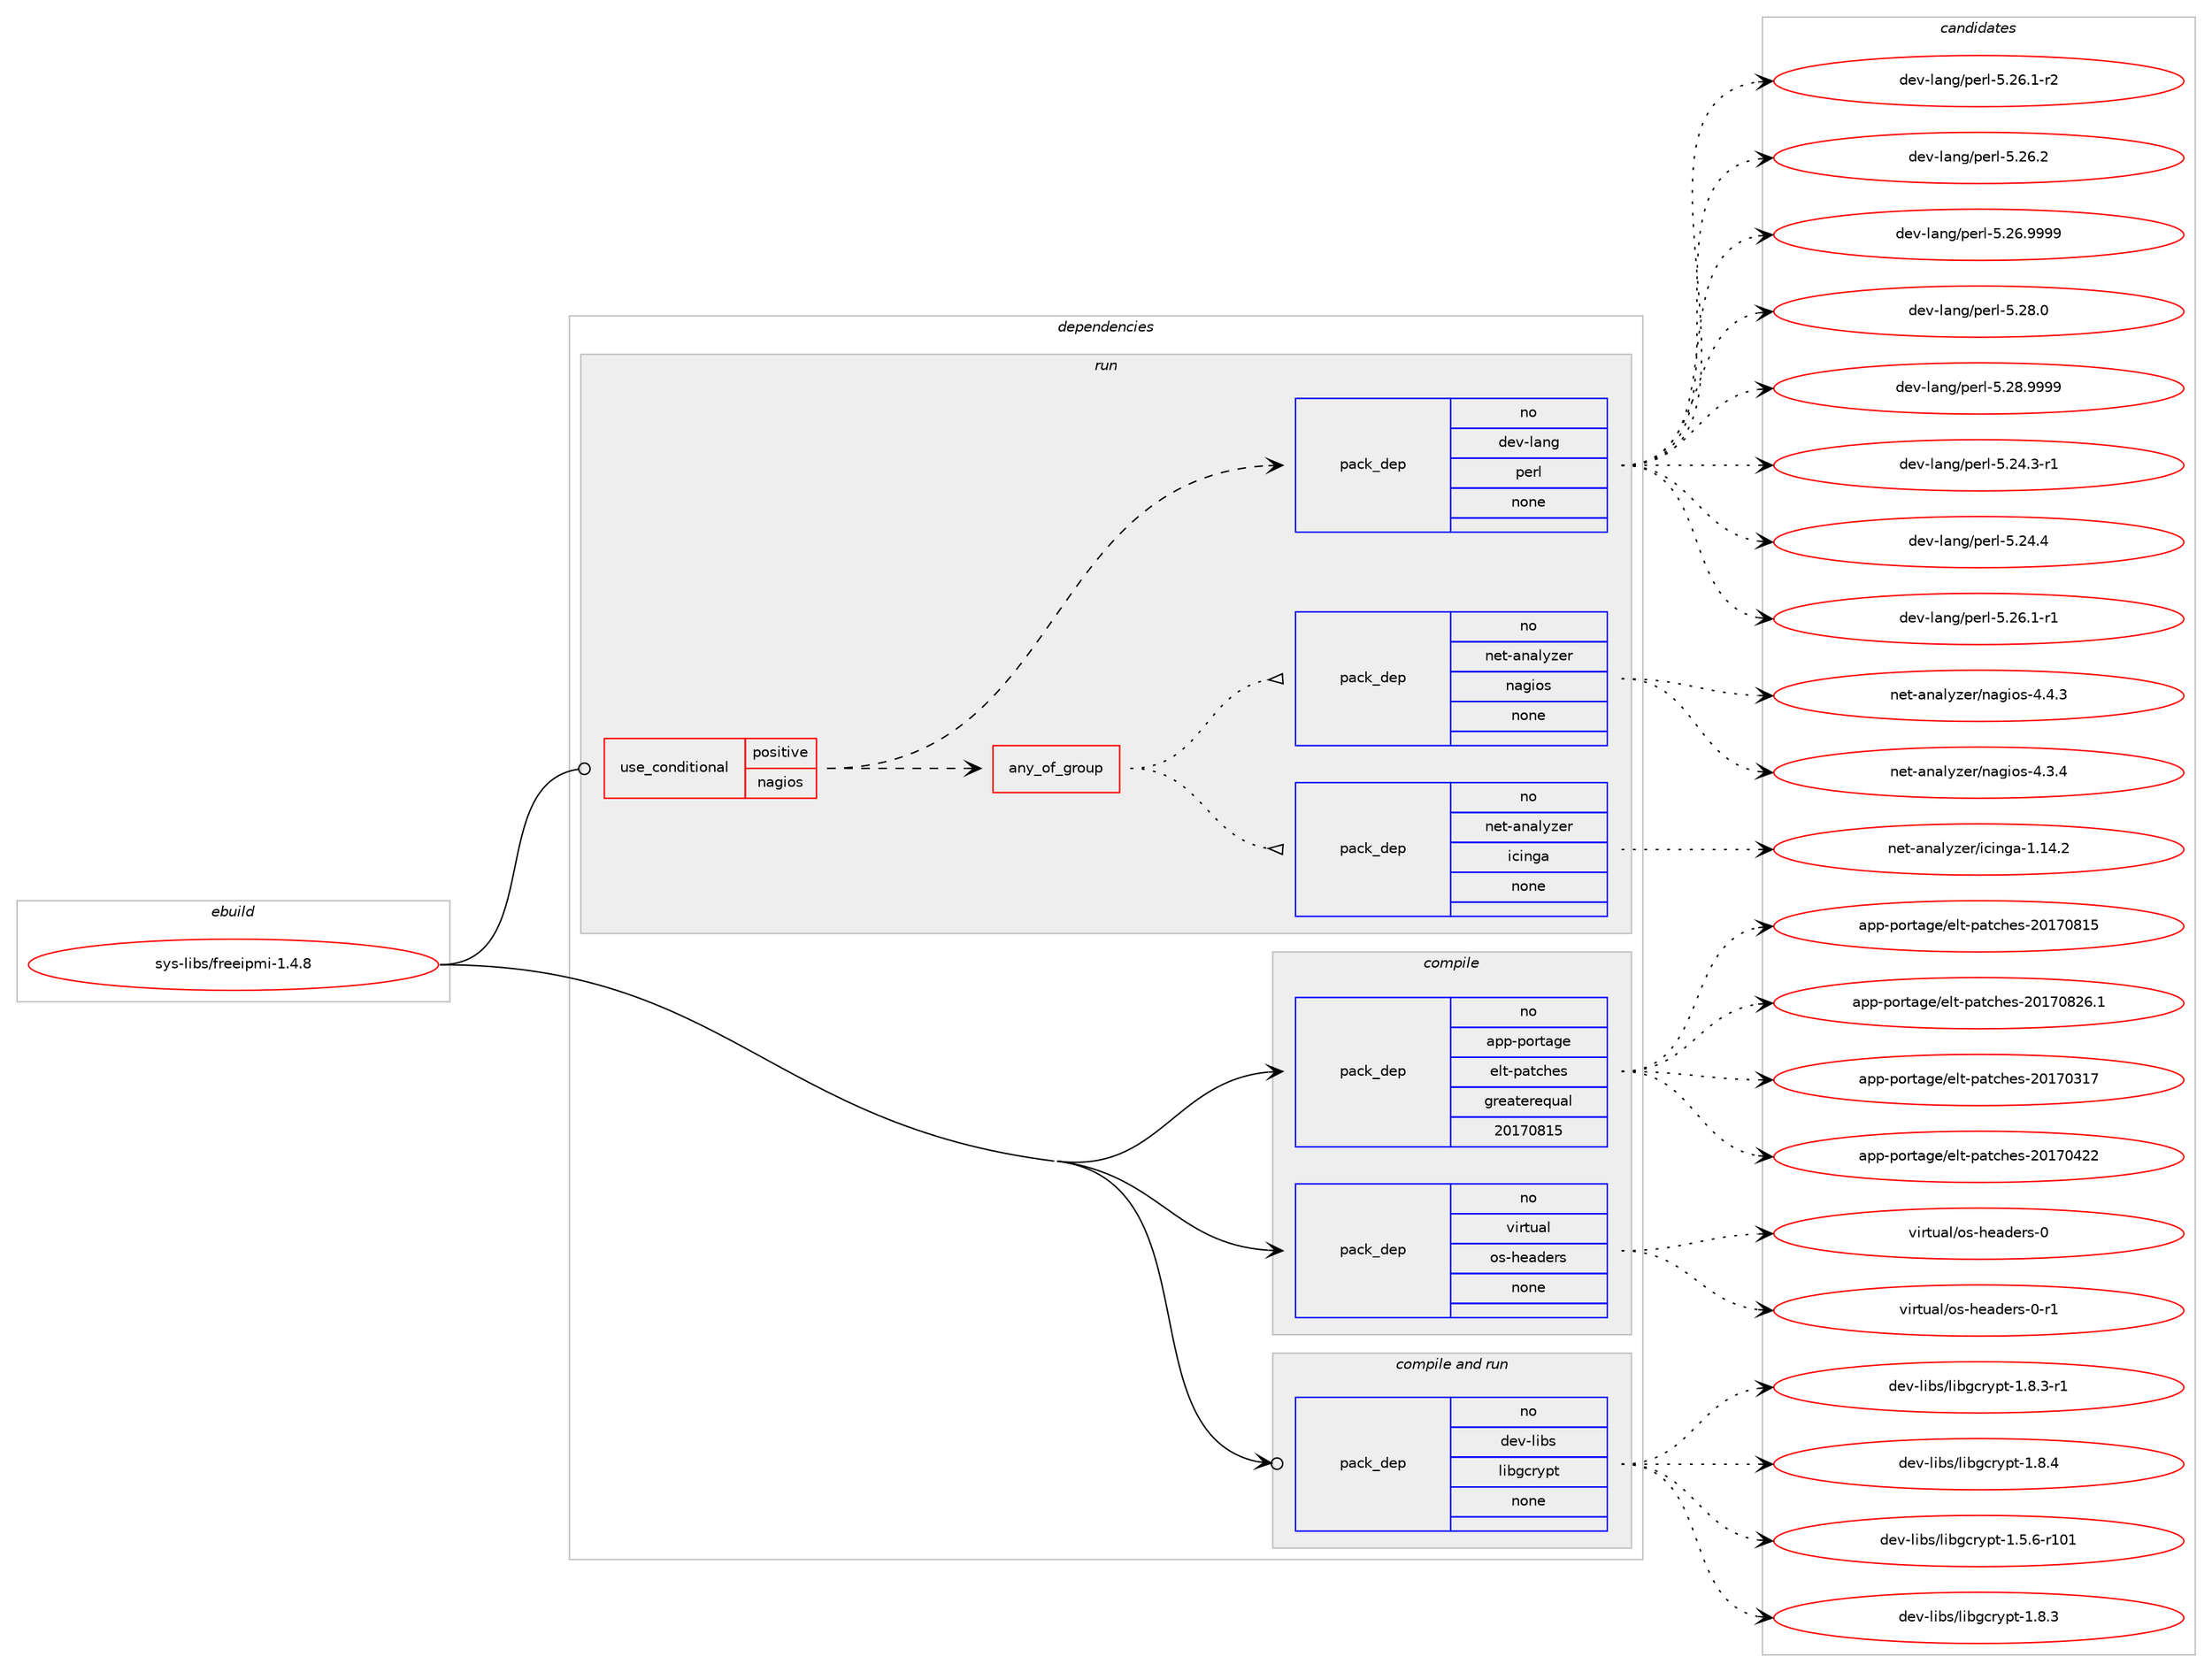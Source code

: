 digraph prolog {

# *************
# Graph options
# *************

newrank=true;
concentrate=true;
compound=true;
graph [rankdir=LR,fontname=Helvetica,fontsize=10,ranksep=1.5];#, ranksep=2.5, nodesep=0.2];
edge  [arrowhead=vee];
node  [fontname=Helvetica,fontsize=10];

# **********
# The ebuild
# **********

subgraph cluster_leftcol {
color=gray;
rank=same;
label=<<i>ebuild</i>>;
id [label="sys-libs/freeipmi-1.4.8", color=red, width=4, href="../sys-libs/freeipmi-1.4.8.svg"];
}

# ****************
# The dependencies
# ****************

subgraph cluster_midcol {
color=gray;
label=<<i>dependencies</i>>;
subgraph cluster_compile {
fillcolor="#eeeeee";
style=filled;
label=<<i>compile</i>>;
subgraph pack1246784 {
dependency1736980 [label=<<TABLE BORDER="0" CELLBORDER="1" CELLSPACING="0" CELLPADDING="4" WIDTH="220"><TR><TD ROWSPAN="6" CELLPADDING="30">pack_dep</TD></TR><TR><TD WIDTH="110">no</TD></TR><TR><TD>app-portage</TD></TR><TR><TD>elt-patches</TD></TR><TR><TD>greaterequal</TD></TR><TR><TD>20170815</TD></TR></TABLE>>, shape=none, color=blue];
}
id:e -> dependency1736980:w [weight=20,style="solid",arrowhead="vee"];
subgraph pack1246785 {
dependency1736981 [label=<<TABLE BORDER="0" CELLBORDER="1" CELLSPACING="0" CELLPADDING="4" WIDTH="220"><TR><TD ROWSPAN="6" CELLPADDING="30">pack_dep</TD></TR><TR><TD WIDTH="110">no</TD></TR><TR><TD>virtual</TD></TR><TR><TD>os-headers</TD></TR><TR><TD>none</TD></TR><TR><TD></TD></TR></TABLE>>, shape=none, color=blue];
}
id:e -> dependency1736981:w [weight=20,style="solid",arrowhead="vee"];
}
subgraph cluster_compileandrun {
fillcolor="#eeeeee";
style=filled;
label=<<i>compile and run</i>>;
subgraph pack1246786 {
dependency1736982 [label=<<TABLE BORDER="0" CELLBORDER="1" CELLSPACING="0" CELLPADDING="4" WIDTH="220"><TR><TD ROWSPAN="6" CELLPADDING="30">pack_dep</TD></TR><TR><TD WIDTH="110">no</TD></TR><TR><TD>dev-libs</TD></TR><TR><TD>libgcrypt</TD></TR><TR><TD>none</TD></TR><TR><TD></TD></TR></TABLE>>, shape=none, color=blue];
}
id:e -> dependency1736982:w [weight=20,style="solid",arrowhead="odotvee"];
}
subgraph cluster_run {
fillcolor="#eeeeee";
style=filled;
label=<<i>run</i>>;
subgraph cond461599 {
dependency1736983 [label=<<TABLE BORDER="0" CELLBORDER="1" CELLSPACING="0" CELLPADDING="4"><TR><TD ROWSPAN="3" CELLPADDING="10">use_conditional</TD></TR><TR><TD>positive</TD></TR><TR><TD>nagios</TD></TR></TABLE>>, shape=none, color=red];
subgraph any27662 {
dependency1736984 [label=<<TABLE BORDER="0" CELLBORDER="1" CELLSPACING="0" CELLPADDING="4"><TR><TD CELLPADDING="10">any_of_group</TD></TR></TABLE>>, shape=none, color=red];subgraph pack1246787 {
dependency1736985 [label=<<TABLE BORDER="0" CELLBORDER="1" CELLSPACING="0" CELLPADDING="4" WIDTH="220"><TR><TD ROWSPAN="6" CELLPADDING="30">pack_dep</TD></TR><TR><TD WIDTH="110">no</TD></TR><TR><TD>net-analyzer</TD></TR><TR><TD>icinga</TD></TR><TR><TD>none</TD></TR><TR><TD></TD></TR></TABLE>>, shape=none, color=blue];
}
dependency1736984:e -> dependency1736985:w [weight=20,style="dotted",arrowhead="oinv"];
subgraph pack1246788 {
dependency1736986 [label=<<TABLE BORDER="0" CELLBORDER="1" CELLSPACING="0" CELLPADDING="4" WIDTH="220"><TR><TD ROWSPAN="6" CELLPADDING="30">pack_dep</TD></TR><TR><TD WIDTH="110">no</TD></TR><TR><TD>net-analyzer</TD></TR><TR><TD>nagios</TD></TR><TR><TD>none</TD></TR><TR><TD></TD></TR></TABLE>>, shape=none, color=blue];
}
dependency1736984:e -> dependency1736986:w [weight=20,style="dotted",arrowhead="oinv"];
}
dependency1736983:e -> dependency1736984:w [weight=20,style="dashed",arrowhead="vee"];
subgraph pack1246789 {
dependency1736987 [label=<<TABLE BORDER="0" CELLBORDER="1" CELLSPACING="0" CELLPADDING="4" WIDTH="220"><TR><TD ROWSPAN="6" CELLPADDING="30">pack_dep</TD></TR><TR><TD WIDTH="110">no</TD></TR><TR><TD>dev-lang</TD></TR><TR><TD>perl</TD></TR><TR><TD>none</TD></TR><TR><TD></TD></TR></TABLE>>, shape=none, color=blue];
}
dependency1736983:e -> dependency1736987:w [weight=20,style="dashed",arrowhead="vee"];
}
id:e -> dependency1736983:w [weight=20,style="solid",arrowhead="odot"];
}
}

# **************
# The candidates
# **************

subgraph cluster_choices {
rank=same;
color=gray;
label=<<i>candidates</i>>;

subgraph choice1246784 {
color=black;
nodesep=1;
choice97112112451121111141169710310147101108116451129711699104101115455048495548514955 [label="app-portage/elt-patches-20170317", color=red, width=4,href="../app-portage/elt-patches-20170317.svg"];
choice97112112451121111141169710310147101108116451129711699104101115455048495548525050 [label="app-portage/elt-patches-20170422", color=red, width=4,href="../app-portage/elt-patches-20170422.svg"];
choice97112112451121111141169710310147101108116451129711699104101115455048495548564953 [label="app-portage/elt-patches-20170815", color=red, width=4,href="../app-portage/elt-patches-20170815.svg"];
choice971121124511211111411697103101471011081164511297116991041011154550484955485650544649 [label="app-portage/elt-patches-20170826.1", color=red, width=4,href="../app-portage/elt-patches-20170826.1.svg"];
dependency1736980:e -> choice97112112451121111141169710310147101108116451129711699104101115455048495548514955:w [style=dotted,weight="100"];
dependency1736980:e -> choice97112112451121111141169710310147101108116451129711699104101115455048495548525050:w [style=dotted,weight="100"];
dependency1736980:e -> choice97112112451121111141169710310147101108116451129711699104101115455048495548564953:w [style=dotted,weight="100"];
dependency1736980:e -> choice971121124511211111411697103101471011081164511297116991041011154550484955485650544649:w [style=dotted,weight="100"];
}
subgraph choice1246785 {
color=black;
nodesep=1;
choice118105114116117971084711111545104101971001011141154548 [label="virtual/os-headers-0", color=red, width=4,href="../virtual/os-headers-0.svg"];
choice1181051141161179710847111115451041019710010111411545484511449 [label="virtual/os-headers-0-r1", color=red, width=4,href="../virtual/os-headers-0-r1.svg"];
dependency1736981:e -> choice118105114116117971084711111545104101971001011141154548:w [style=dotted,weight="100"];
dependency1736981:e -> choice1181051141161179710847111115451041019710010111411545484511449:w [style=dotted,weight="100"];
}
subgraph choice1246786 {
color=black;
nodesep=1;
choice100101118451081059811547108105981039911412111211645494653465445114494849 [label="dev-libs/libgcrypt-1.5.6-r101", color=red, width=4,href="../dev-libs/libgcrypt-1.5.6-r101.svg"];
choice1001011184510810598115471081059810399114121112116454946564651 [label="dev-libs/libgcrypt-1.8.3", color=red, width=4,href="../dev-libs/libgcrypt-1.8.3.svg"];
choice10010111845108105981154710810598103991141211121164549465646514511449 [label="dev-libs/libgcrypt-1.8.3-r1", color=red, width=4,href="../dev-libs/libgcrypt-1.8.3-r1.svg"];
choice1001011184510810598115471081059810399114121112116454946564652 [label="dev-libs/libgcrypt-1.8.4", color=red, width=4,href="../dev-libs/libgcrypt-1.8.4.svg"];
dependency1736982:e -> choice100101118451081059811547108105981039911412111211645494653465445114494849:w [style=dotted,weight="100"];
dependency1736982:e -> choice1001011184510810598115471081059810399114121112116454946564651:w [style=dotted,weight="100"];
dependency1736982:e -> choice10010111845108105981154710810598103991141211121164549465646514511449:w [style=dotted,weight="100"];
dependency1736982:e -> choice1001011184510810598115471081059810399114121112116454946564652:w [style=dotted,weight="100"];
}
subgraph choice1246787 {
color=black;
nodesep=1;
choice11010111645971109710812112210111447105991051101039745494649524650 [label="net-analyzer/icinga-1.14.2", color=red, width=4,href="../net-analyzer/icinga-1.14.2.svg"];
dependency1736985:e -> choice11010111645971109710812112210111447105991051101039745494649524650:w [style=dotted,weight="100"];
}
subgraph choice1246788 {
color=black;
nodesep=1;
choice1101011164597110971081211221011144711097103105111115455246514652 [label="net-analyzer/nagios-4.3.4", color=red, width=4,href="../net-analyzer/nagios-4.3.4.svg"];
choice1101011164597110971081211221011144711097103105111115455246524651 [label="net-analyzer/nagios-4.4.3", color=red, width=4,href="../net-analyzer/nagios-4.4.3.svg"];
dependency1736986:e -> choice1101011164597110971081211221011144711097103105111115455246514652:w [style=dotted,weight="100"];
dependency1736986:e -> choice1101011164597110971081211221011144711097103105111115455246524651:w [style=dotted,weight="100"];
}
subgraph choice1246789 {
color=black;
nodesep=1;
choice100101118451089711010347112101114108455346505246514511449 [label="dev-lang/perl-5.24.3-r1", color=red, width=4,href="../dev-lang/perl-5.24.3-r1.svg"];
choice10010111845108971101034711210111410845534650524652 [label="dev-lang/perl-5.24.4", color=red, width=4,href="../dev-lang/perl-5.24.4.svg"];
choice100101118451089711010347112101114108455346505446494511449 [label="dev-lang/perl-5.26.1-r1", color=red, width=4,href="../dev-lang/perl-5.26.1-r1.svg"];
choice100101118451089711010347112101114108455346505446494511450 [label="dev-lang/perl-5.26.1-r2", color=red, width=4,href="../dev-lang/perl-5.26.1-r2.svg"];
choice10010111845108971101034711210111410845534650544650 [label="dev-lang/perl-5.26.2", color=red, width=4,href="../dev-lang/perl-5.26.2.svg"];
choice10010111845108971101034711210111410845534650544657575757 [label="dev-lang/perl-5.26.9999", color=red, width=4,href="../dev-lang/perl-5.26.9999.svg"];
choice10010111845108971101034711210111410845534650564648 [label="dev-lang/perl-5.28.0", color=red, width=4,href="../dev-lang/perl-5.28.0.svg"];
choice10010111845108971101034711210111410845534650564657575757 [label="dev-lang/perl-5.28.9999", color=red, width=4,href="../dev-lang/perl-5.28.9999.svg"];
dependency1736987:e -> choice100101118451089711010347112101114108455346505246514511449:w [style=dotted,weight="100"];
dependency1736987:e -> choice10010111845108971101034711210111410845534650524652:w [style=dotted,weight="100"];
dependency1736987:e -> choice100101118451089711010347112101114108455346505446494511449:w [style=dotted,weight="100"];
dependency1736987:e -> choice100101118451089711010347112101114108455346505446494511450:w [style=dotted,weight="100"];
dependency1736987:e -> choice10010111845108971101034711210111410845534650544650:w [style=dotted,weight="100"];
dependency1736987:e -> choice10010111845108971101034711210111410845534650544657575757:w [style=dotted,weight="100"];
dependency1736987:e -> choice10010111845108971101034711210111410845534650564648:w [style=dotted,weight="100"];
dependency1736987:e -> choice10010111845108971101034711210111410845534650564657575757:w [style=dotted,weight="100"];
}
}

}
